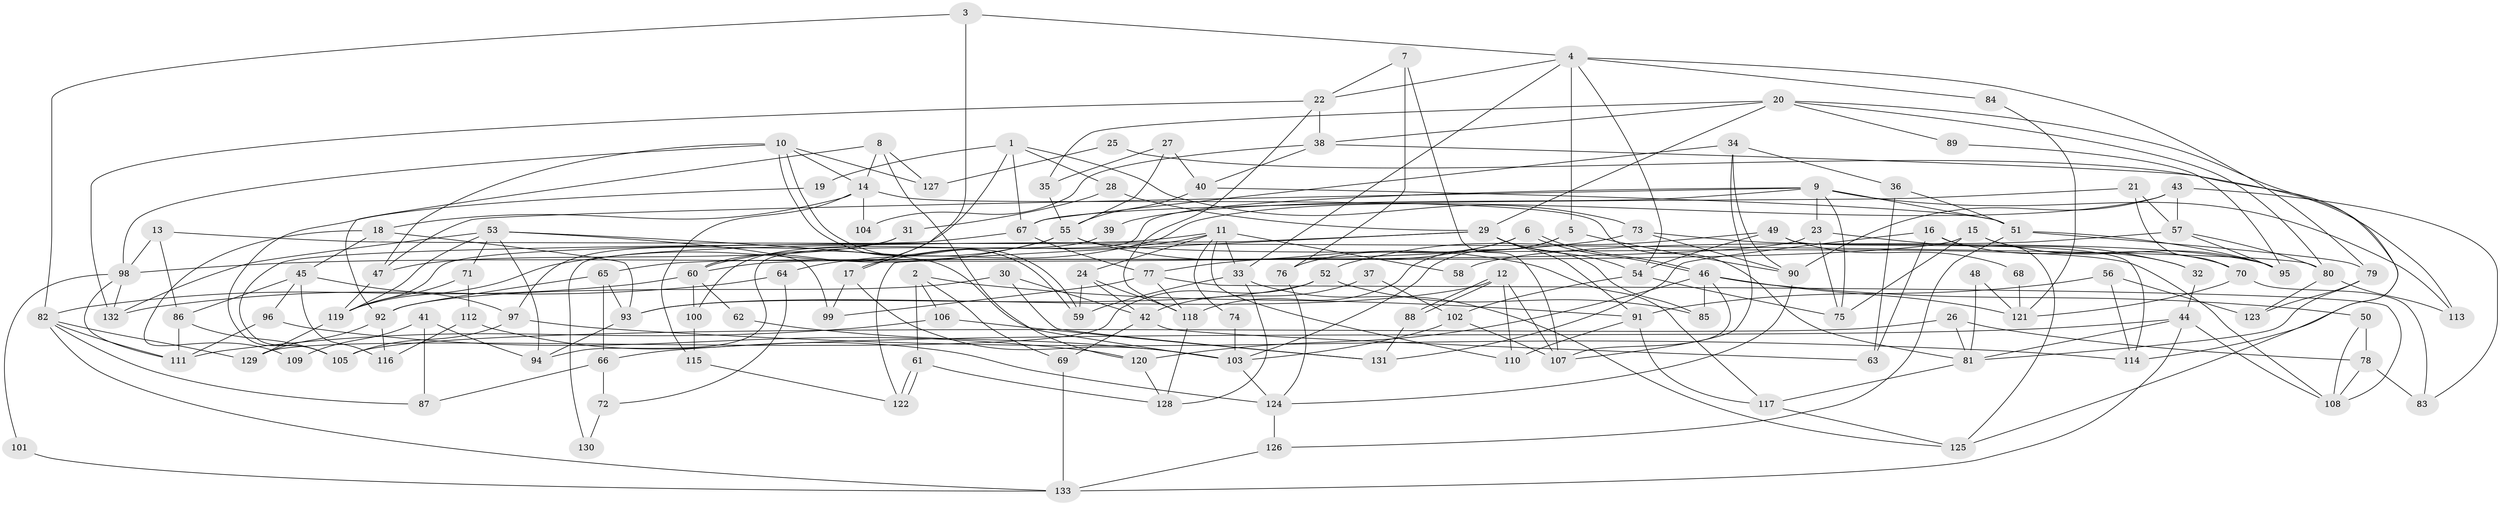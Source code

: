 // Generated by graph-tools (version 1.1) at 2025/51/03/09/25 04:51:16]
// undirected, 133 vertices, 266 edges
graph export_dot {
graph [start="1"]
  node [color=gray90,style=filled];
  1;
  2;
  3;
  4;
  5;
  6;
  7;
  8;
  9;
  10;
  11;
  12;
  13;
  14;
  15;
  16;
  17;
  18;
  19;
  20;
  21;
  22;
  23;
  24;
  25;
  26;
  27;
  28;
  29;
  30;
  31;
  32;
  33;
  34;
  35;
  36;
  37;
  38;
  39;
  40;
  41;
  42;
  43;
  44;
  45;
  46;
  47;
  48;
  49;
  50;
  51;
  52;
  53;
  54;
  55;
  56;
  57;
  58;
  59;
  60;
  61;
  62;
  63;
  64;
  65;
  66;
  67;
  68;
  69;
  70;
  71;
  72;
  73;
  74;
  75;
  76;
  77;
  78;
  79;
  80;
  81;
  82;
  83;
  84;
  85;
  86;
  87;
  88;
  89;
  90;
  91;
  92;
  93;
  94;
  95;
  96;
  97;
  98;
  99;
  100;
  101;
  102;
  103;
  104;
  105;
  106;
  107;
  108;
  109;
  110;
  111;
  112;
  113;
  114;
  115;
  116;
  117;
  118;
  119;
  120;
  121;
  122;
  123;
  124;
  125;
  126;
  127;
  128;
  129;
  130;
  131;
  132;
  133;
  1 -- 60;
  1 -- 73;
  1 -- 19;
  1 -- 28;
  1 -- 67;
  2 -- 106;
  2 -- 91;
  2 -- 61;
  2 -- 69;
  3 -- 4;
  3 -- 82;
  3 -- 17;
  4 -- 5;
  4 -- 22;
  4 -- 33;
  4 -- 54;
  4 -- 79;
  4 -- 84;
  5 -- 90;
  5 -- 118;
  5 -- 103;
  6 -- 76;
  6 -- 46;
  6 -- 46;
  6 -- 77;
  7 -- 22;
  7 -- 107;
  7 -- 76;
  8 -- 14;
  8 -- 120;
  8 -- 92;
  8 -- 127;
  9 -- 23;
  9 -- 51;
  9 -- 39;
  9 -- 47;
  9 -- 75;
  9 -- 94;
  9 -- 113;
  10 -- 59;
  10 -- 59;
  10 -- 47;
  10 -- 14;
  10 -- 98;
  10 -- 127;
  11 -- 17;
  11 -- 33;
  11 -- 24;
  11 -- 58;
  11 -- 74;
  11 -- 105;
  11 -- 110;
  12 -- 107;
  12 -- 88;
  12 -- 88;
  12 -- 93;
  12 -- 110;
  13 -- 98;
  13 -- 86;
  13 -- 80;
  14 -- 81;
  14 -- 18;
  14 -- 104;
  14 -- 115;
  15 -- 60;
  15 -- 75;
  15 -- 70;
  15 -- 95;
  16 -- 32;
  16 -- 125;
  16 -- 63;
  16 -- 131;
  17 -- 99;
  17 -- 103;
  18 -- 93;
  18 -- 45;
  18 -- 109;
  19 -- 105;
  20 -- 114;
  20 -- 38;
  20 -- 29;
  20 -- 35;
  20 -- 80;
  20 -- 89;
  21 -- 57;
  21 -- 67;
  21 -- 70;
  22 -- 38;
  22 -- 118;
  22 -- 132;
  23 -- 75;
  23 -- 65;
  23 -- 32;
  24 -- 118;
  24 -- 42;
  24 -- 59;
  25 -- 113;
  25 -- 127;
  26 -- 78;
  26 -- 105;
  26 -- 81;
  27 -- 35;
  27 -- 40;
  27 -- 55;
  28 -- 29;
  28 -- 31;
  29 -- 91;
  29 -- 54;
  29 -- 85;
  29 -- 122;
  29 -- 130;
  30 -- 42;
  30 -- 92;
  30 -- 131;
  31 -- 47;
  31 -- 97;
  32 -- 44;
  33 -- 59;
  33 -- 125;
  33 -- 128;
  34 -- 90;
  34 -- 67;
  34 -- 36;
  34 -- 107;
  35 -- 55;
  36 -- 63;
  36 -- 51;
  37 -- 42;
  37 -- 102;
  38 -- 125;
  38 -- 40;
  38 -- 104;
  39 -- 100;
  40 -- 55;
  40 -- 51;
  41 -- 94;
  41 -- 87;
  41 -- 109;
  42 -- 69;
  42 -- 63;
  43 -- 83;
  43 -- 57;
  43 -- 64;
  43 -- 90;
  44 -- 81;
  44 -- 133;
  44 -- 66;
  44 -- 108;
  45 -- 86;
  45 -- 96;
  45 -- 97;
  45 -- 116;
  46 -- 107;
  46 -- 50;
  46 -- 85;
  46 -- 120;
  46 -- 121;
  47 -- 119;
  48 -- 81;
  48 -- 121;
  49 -- 54;
  49 -- 52;
  49 -- 68;
  49 -- 114;
  50 -- 108;
  50 -- 78;
  51 -- 79;
  51 -- 95;
  51 -- 126;
  52 -- 93;
  52 -- 85;
  52 -- 129;
  53 -- 103;
  53 -- 119;
  53 -- 71;
  53 -- 94;
  53 -- 99;
  53 -- 132;
  54 -- 75;
  54 -- 102;
  55 -- 119;
  55 -- 60;
  55 -- 108;
  55 -- 117;
  56 -- 114;
  56 -- 123;
  56 -- 91;
  57 -- 95;
  57 -- 80;
  57 -- 58;
  60 -- 82;
  60 -- 62;
  60 -- 100;
  61 -- 122;
  61 -- 122;
  61 -- 128;
  62 -- 103;
  64 -- 132;
  64 -- 72;
  65 -- 92;
  65 -- 93;
  65 -- 66;
  66 -- 72;
  66 -- 87;
  67 -- 77;
  67 -- 119;
  68 -- 121;
  69 -- 133;
  70 -- 83;
  70 -- 121;
  71 -- 112;
  71 -- 119;
  72 -- 130;
  73 -- 95;
  73 -- 98;
  73 -- 90;
  74 -- 103;
  76 -- 124;
  77 -- 108;
  77 -- 99;
  77 -- 118;
  78 -- 108;
  78 -- 83;
  79 -- 81;
  79 -- 123;
  80 -- 113;
  80 -- 123;
  81 -- 117;
  82 -- 111;
  82 -- 129;
  82 -- 87;
  82 -- 133;
  84 -- 121;
  86 -- 105;
  86 -- 111;
  88 -- 131;
  89 -- 95;
  90 -- 124;
  91 -- 110;
  91 -- 117;
  92 -- 129;
  92 -- 116;
  93 -- 94;
  96 -- 120;
  96 -- 111;
  97 -- 105;
  97 -- 114;
  98 -- 132;
  98 -- 101;
  98 -- 111;
  100 -- 115;
  101 -- 133;
  102 -- 103;
  102 -- 107;
  103 -- 124;
  106 -- 131;
  106 -- 111;
  112 -- 124;
  112 -- 116;
  115 -- 122;
  117 -- 125;
  118 -- 128;
  119 -- 129;
  120 -- 128;
  124 -- 126;
  126 -- 133;
}
